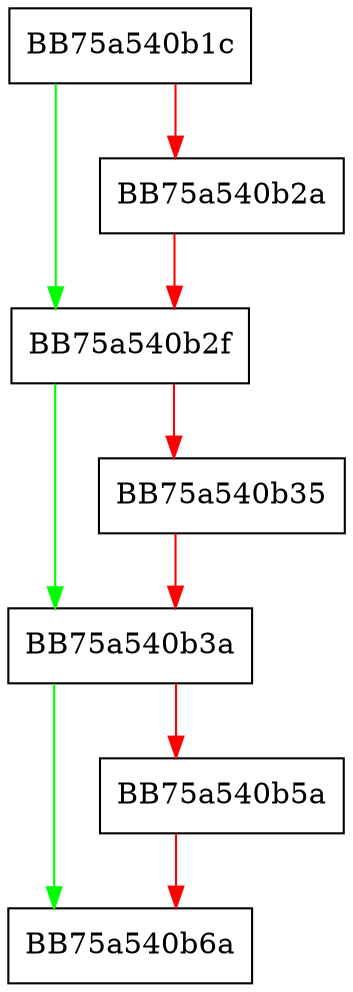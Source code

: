 digraph Rpf_MpContainerClose {
  node [shape="box"];
  graph [splines=ortho];
  BB75a540b1c -> BB75a540b2f [color="green"];
  BB75a540b1c -> BB75a540b2a [color="red"];
  BB75a540b2a -> BB75a540b2f [color="red"];
  BB75a540b2f -> BB75a540b3a [color="green"];
  BB75a540b2f -> BB75a540b35 [color="red"];
  BB75a540b35 -> BB75a540b3a [color="red"];
  BB75a540b3a -> BB75a540b6a [color="green"];
  BB75a540b3a -> BB75a540b5a [color="red"];
  BB75a540b5a -> BB75a540b6a [color="red"];
}